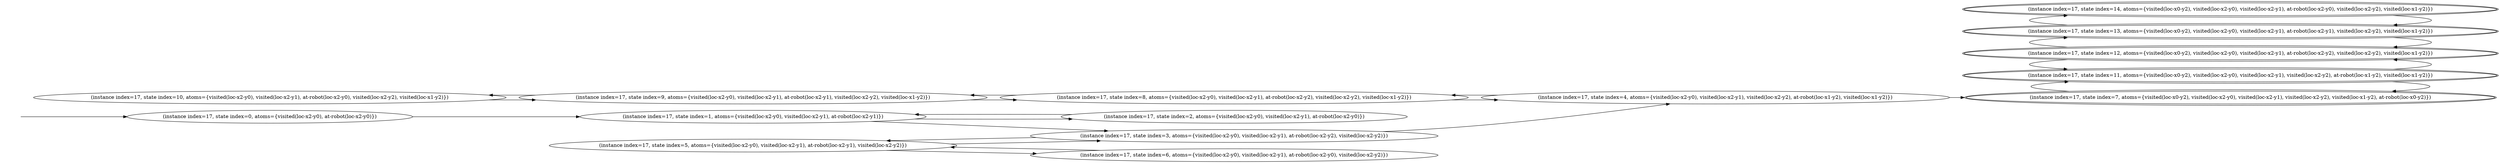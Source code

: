 digraph {
rankdir="LR"
s10[label="(instance index=17, state index=10, atoms={visited(loc-x2-y0), visited(loc-x2-y1), at-robot(loc-x2-y0), visited(loc-x2-y2), visited(loc-x1-y2)})"]
s6[label="(instance index=17, state index=6, atoms={visited(loc-x2-y0), visited(loc-x2-y1), at-robot(loc-x2-y0), visited(loc-x2-y2)})"]
s0[label="(instance index=17, state index=0, atoms={visited(loc-x2-y0), at-robot(loc-x2-y0)})"]
s2[label="(instance index=17, state index=2, atoms={visited(loc-x2-y0), visited(loc-x2-y1), at-robot(loc-x2-y0)})"]
s1[label="(instance index=17, state index=1, atoms={visited(loc-x2-y0), visited(loc-x2-y1), at-robot(loc-x2-y1)})"]
s5[label="(instance index=17, state index=5, atoms={visited(loc-x2-y0), visited(loc-x2-y1), at-robot(loc-x2-y1), visited(loc-x2-y2)})"]
s9[label="(instance index=17, state index=9, atoms={visited(loc-x2-y0), visited(loc-x2-y1), at-robot(loc-x2-y1), visited(loc-x2-y2), visited(loc-x1-y2)})"]
s3[label="(instance index=17, state index=3, atoms={visited(loc-x2-y0), visited(loc-x2-y1), at-robot(loc-x2-y2), visited(loc-x2-y2)})"]
s8[label="(instance index=17, state index=8, atoms={visited(loc-x2-y0), visited(loc-x2-y1), at-robot(loc-x2-y2), visited(loc-x2-y2), visited(loc-x1-y2)})"]
s4[label="(instance index=17, state index=4, atoms={visited(loc-x2-y0), visited(loc-x2-y1), visited(loc-x2-y2), at-robot(loc-x1-y2), visited(loc-x1-y2)})"]
s14[peripheries=2,label="(instance index=17, state index=14, atoms={visited(loc-x0-y2), visited(loc-x2-y0), visited(loc-x2-y1), at-robot(loc-x2-y0), visited(loc-x2-y2), visited(loc-x1-y2)})"]
s13[peripheries=2,label="(instance index=17, state index=13, atoms={visited(loc-x0-y2), visited(loc-x2-y0), visited(loc-x2-y1), at-robot(loc-x2-y1), visited(loc-x2-y2), visited(loc-x1-y2)})"]
s11[peripheries=2,label="(instance index=17, state index=11, atoms={visited(loc-x0-y2), visited(loc-x2-y0), visited(loc-x2-y1), visited(loc-x2-y2), at-robot(loc-x1-y2), visited(loc-x1-y2)})"]
s12[peripheries=2,label="(instance index=17, state index=12, atoms={visited(loc-x0-y2), visited(loc-x2-y0), visited(loc-x2-y1), at-robot(loc-x2-y2), visited(loc-x2-y2), visited(loc-x1-y2)})"]
s7[peripheries=2,label="(instance index=17, state index=7, atoms={visited(loc-x0-y2), visited(loc-x2-y0), visited(loc-x2-y1), visited(loc-x2-y2), visited(loc-x1-y2), at-robot(loc-x0-y2)})"]
Dangling [ label = "", style = invis ]
{ rank = same; Dangling }
Dangling -> s0
{ rank = same; s0}
{ rank = same; s1,s5,s9}
{ rank = same; s3,s8}
{ rank = same; s4}
{ rank = same; s14,s13,s11,s12,s7}
{
s10->s9
s6->s5
s0->s1
s2->s1
}
{
s1->s3
s1->s2
s5->s6
s5->s3
s9->s10
s9->s8
}
{
s3->s5
s3->s4
s8->s4
s8->s9
}
{
s4->s7
s4->s8
}
{
s14->s13
s13->s14
s13->s12
s11->s7
s11->s12
s12->s13
s12->s11
s7->s11
}
}
